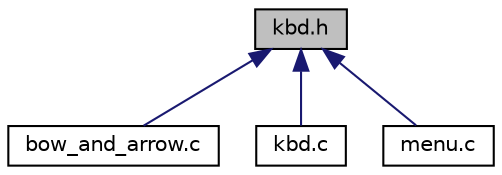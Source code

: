digraph "kbd.h"
{
  edge [fontname="Helvetica",fontsize="10",labelfontname="Helvetica",labelfontsize="10"];
  node [fontname="Helvetica",fontsize="10",shape=record];
  Node1 [label="kbd.h",height=0.2,width=0.4,color="black", fillcolor="grey75", style="filled", fontcolor="black"];
  Node1 -> Node2 [dir="back",color="midnightblue",fontsize="10",style="solid",fontname="Helvetica"];
  Node2 [label="bow_and_arrow.c",height=0.2,width=0.4,color="black", fillcolor="white", style="filled",URL="$bow__and__arrow_8c.html"];
  Node1 -> Node3 [dir="back",color="midnightblue",fontsize="10",style="solid",fontname="Helvetica"];
  Node3 [label="kbd.c",height=0.2,width=0.4,color="black", fillcolor="white", style="filled",URL="$kbd_8c.html"];
  Node1 -> Node4 [dir="back",color="midnightblue",fontsize="10",style="solid",fontname="Helvetica"];
  Node4 [label="menu.c",height=0.2,width=0.4,color="black", fillcolor="white", style="filled",URL="$menu_8c.html"];
}
